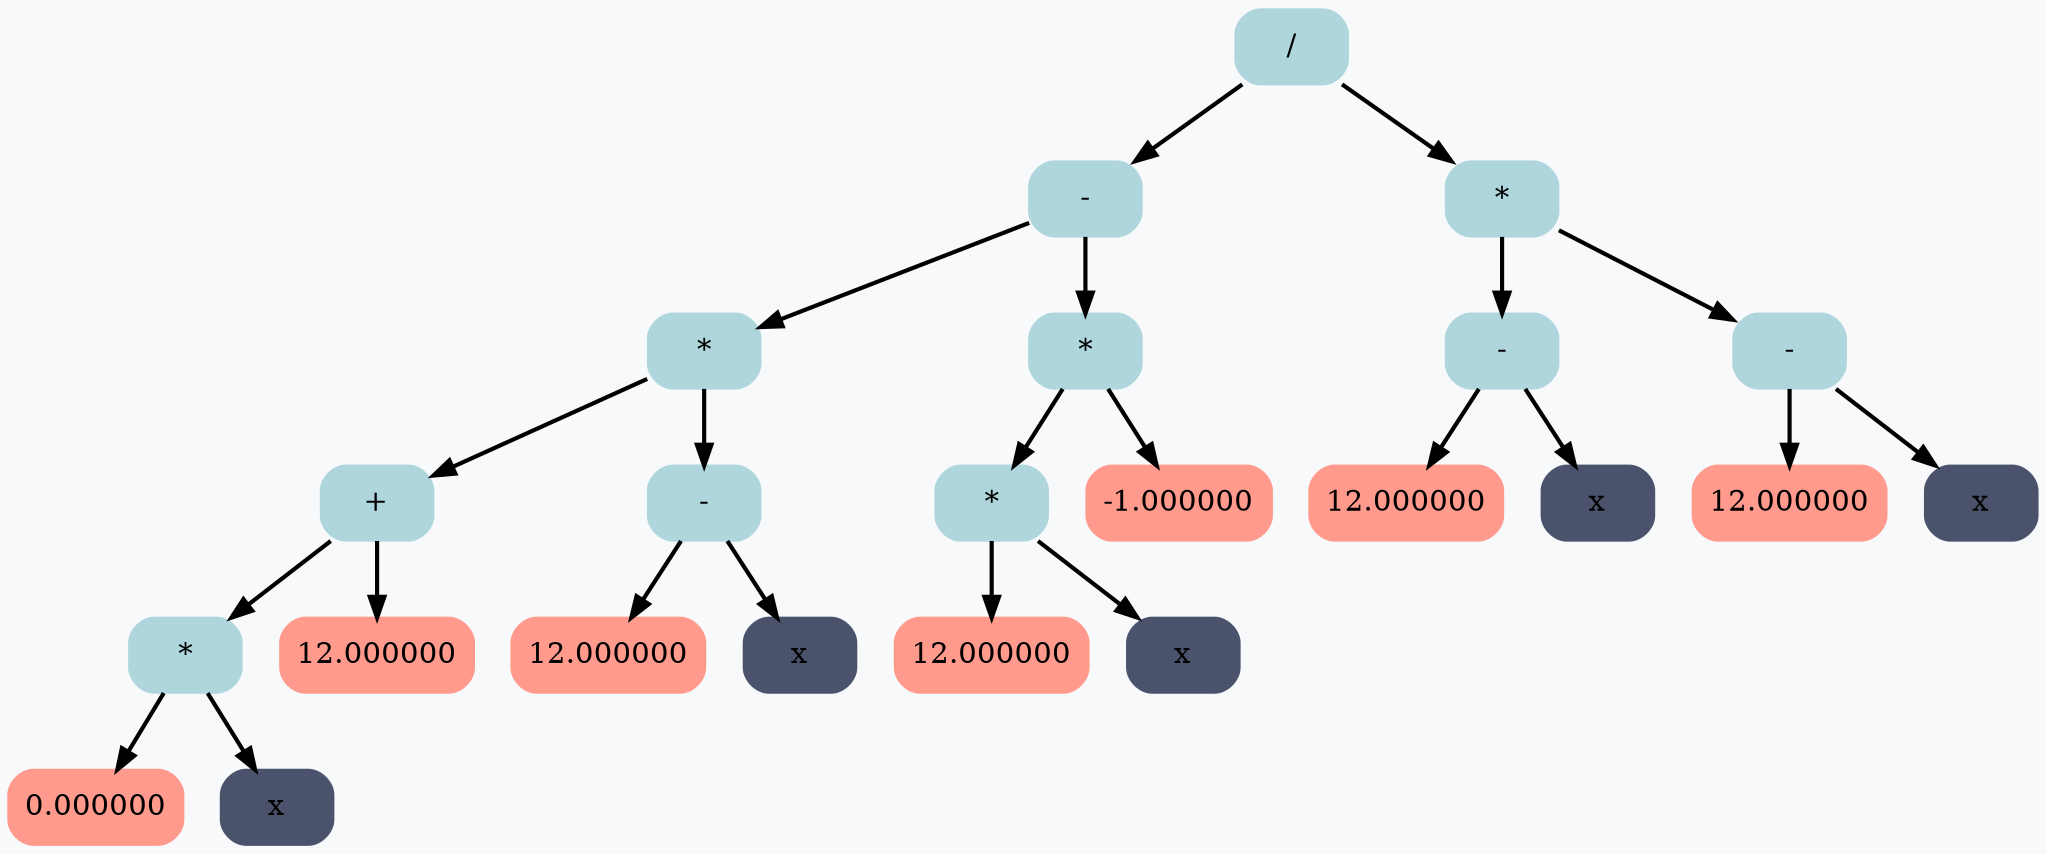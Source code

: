 digraph G {
	rankdir = HR;
	bgcolor="#F7F9FB"
	 node0x5030000006a0 [shape=Mrecord; style=filled; color="#aed6dc"; label =  "/ " ];
	 node0x5030000006a0 -> node0x503000000670 [ style=bold; weight=1000; ];
	 node0x5030000006a0 -> node0x5030000002e0 [ style=bold; weight=1000; ];
	 node0x503000000670 [shape=Mrecord; style=filled; color="#aed6dc"; label =  "- " ];
	 node0x503000000670 -> node0x503000000640 [ style=bold; weight=1000; ];
	 node0x503000000670 -> node0x503000000430 [ style=bold; weight=1000; ];
	 node0x503000000640 [shape=Mrecord; style=filled; color="#aed6dc"; label =  "* " ];
	 node0x503000000640 -> node0x503000000610 [ style=bold; weight=1000; ];
	 node0x503000000640 -> node0x5030000004c0 [ style=bold; weight=1000; ];
	 node0x503000000610 [shape=Mrecord; style=filled; color="#aed6dc"; label =  "+ " ];
	 node0x503000000610 -> node0x5030000005e0 [ style=bold; weight=1000; ];
	 node0x503000000610 -> node0x5030000006d0 [ style=bold; weight=1000; ];
	 node0x5030000005e0 [shape=Mrecord; style=filled; color="#aed6dc"; label =  "* " ];
	 node0x5030000005e0 -> node0x5030000005b0 [ style=bold; weight=1000; ];
	 node0x5030000005e0 -> node0x503000000580 [ style=bold; weight=1000; ];
	 node0x5030000005b0 [shape=Mrecord; style=filled; color="#ff9a8d"; label =  "0.000000 " ];
	 node0x503000000580 [shape=Mrecord; style=filled; color="#4a536b"; label =  "x " ];
	 node0x5030000006d0 [shape=Mrecord; style=filled; color="#ff9a8d"; label =  "12.000000 " ];
	 node0x5030000004c0 [shape=Mrecord; style=filled; color="#aed6dc"; label =  "- " ];
	 node0x5030000004c0 -> node0x503000000490 [ style=bold; weight=1000; ];
	 node0x5030000004c0 -> node0x503000000460 [ style=bold; weight=1000; ];
	 node0x503000000490 [shape=Mrecord; style=filled; color="#ff9a8d"; label =  "12.000000 " ];
	 node0x503000000460 [shape=Mrecord; style=filled; color="#4a536b"; label =  "x " ];
	 node0x503000000430 [shape=Mrecord; style=filled; color="#aed6dc"; label =  "* " ];
	 node0x503000000430 -> node0x503000000400 [ style=bold; weight=1000; ];
	 node0x503000000430 -> node0x503000000700 [ style=bold; weight=1000; ];
	 node0x503000000400 [shape=Mrecord; style=filled; color="#aed6dc"; label =  "* " ];
	 node0x503000000400 -> node0x5030000003d0 [ style=bold; weight=1000; ];
	 node0x503000000400 -> node0x5030000003a0 [ style=bold; weight=1000; ];
	 node0x5030000003d0 [shape=Mrecord; style=filled; color="#ff9a8d"; label =  "12.000000 " ];
	 node0x5030000003a0 [shape=Mrecord; style=filled; color="#4a536b"; label =  "x " ];
	 node0x503000000700 [shape=Mrecord; style=filled; color="#ff9a8d"; label =  "-1.000000 " ];
	 node0x5030000002e0 [shape=Mrecord; style=filled; color="#aed6dc"; label =  "* " ];
	 node0x5030000002e0 -> node0x5030000002b0 [ style=bold; weight=1000; ];
	 node0x5030000002e0 -> node0x503000000220 [ style=bold; weight=1000; ];
	 node0x5030000002b0 [shape=Mrecord; style=filled; color="#aed6dc"; label =  "- " ];
	 node0x5030000002b0 -> node0x503000000280 [ style=bold; weight=1000; ];
	 node0x5030000002b0 -> node0x503000000250 [ style=bold; weight=1000; ];
	 node0x503000000280 [shape=Mrecord; style=filled; color="#ff9a8d"; label =  "12.000000 " ];
	 node0x503000000250 [shape=Mrecord; style=filled; color="#4a536b"; label =  "x " ];
	 node0x503000000220 [shape=Mrecord; style=filled; color="#aed6dc"; label =  "- " ];
	 node0x503000000220 -> node0x5030000001f0 [ style=bold; weight=1000; ];
	 node0x503000000220 -> node0x5030000001c0 [ style=bold; weight=1000; ];
	 node0x5030000001f0 [shape=Mrecord; style=filled; color="#ff9a8d"; label =  "12.000000 " ];
	 node0x5030000001c0 [shape=Mrecord; style=filled; color="#4a536b"; label =  "x " ];
}
